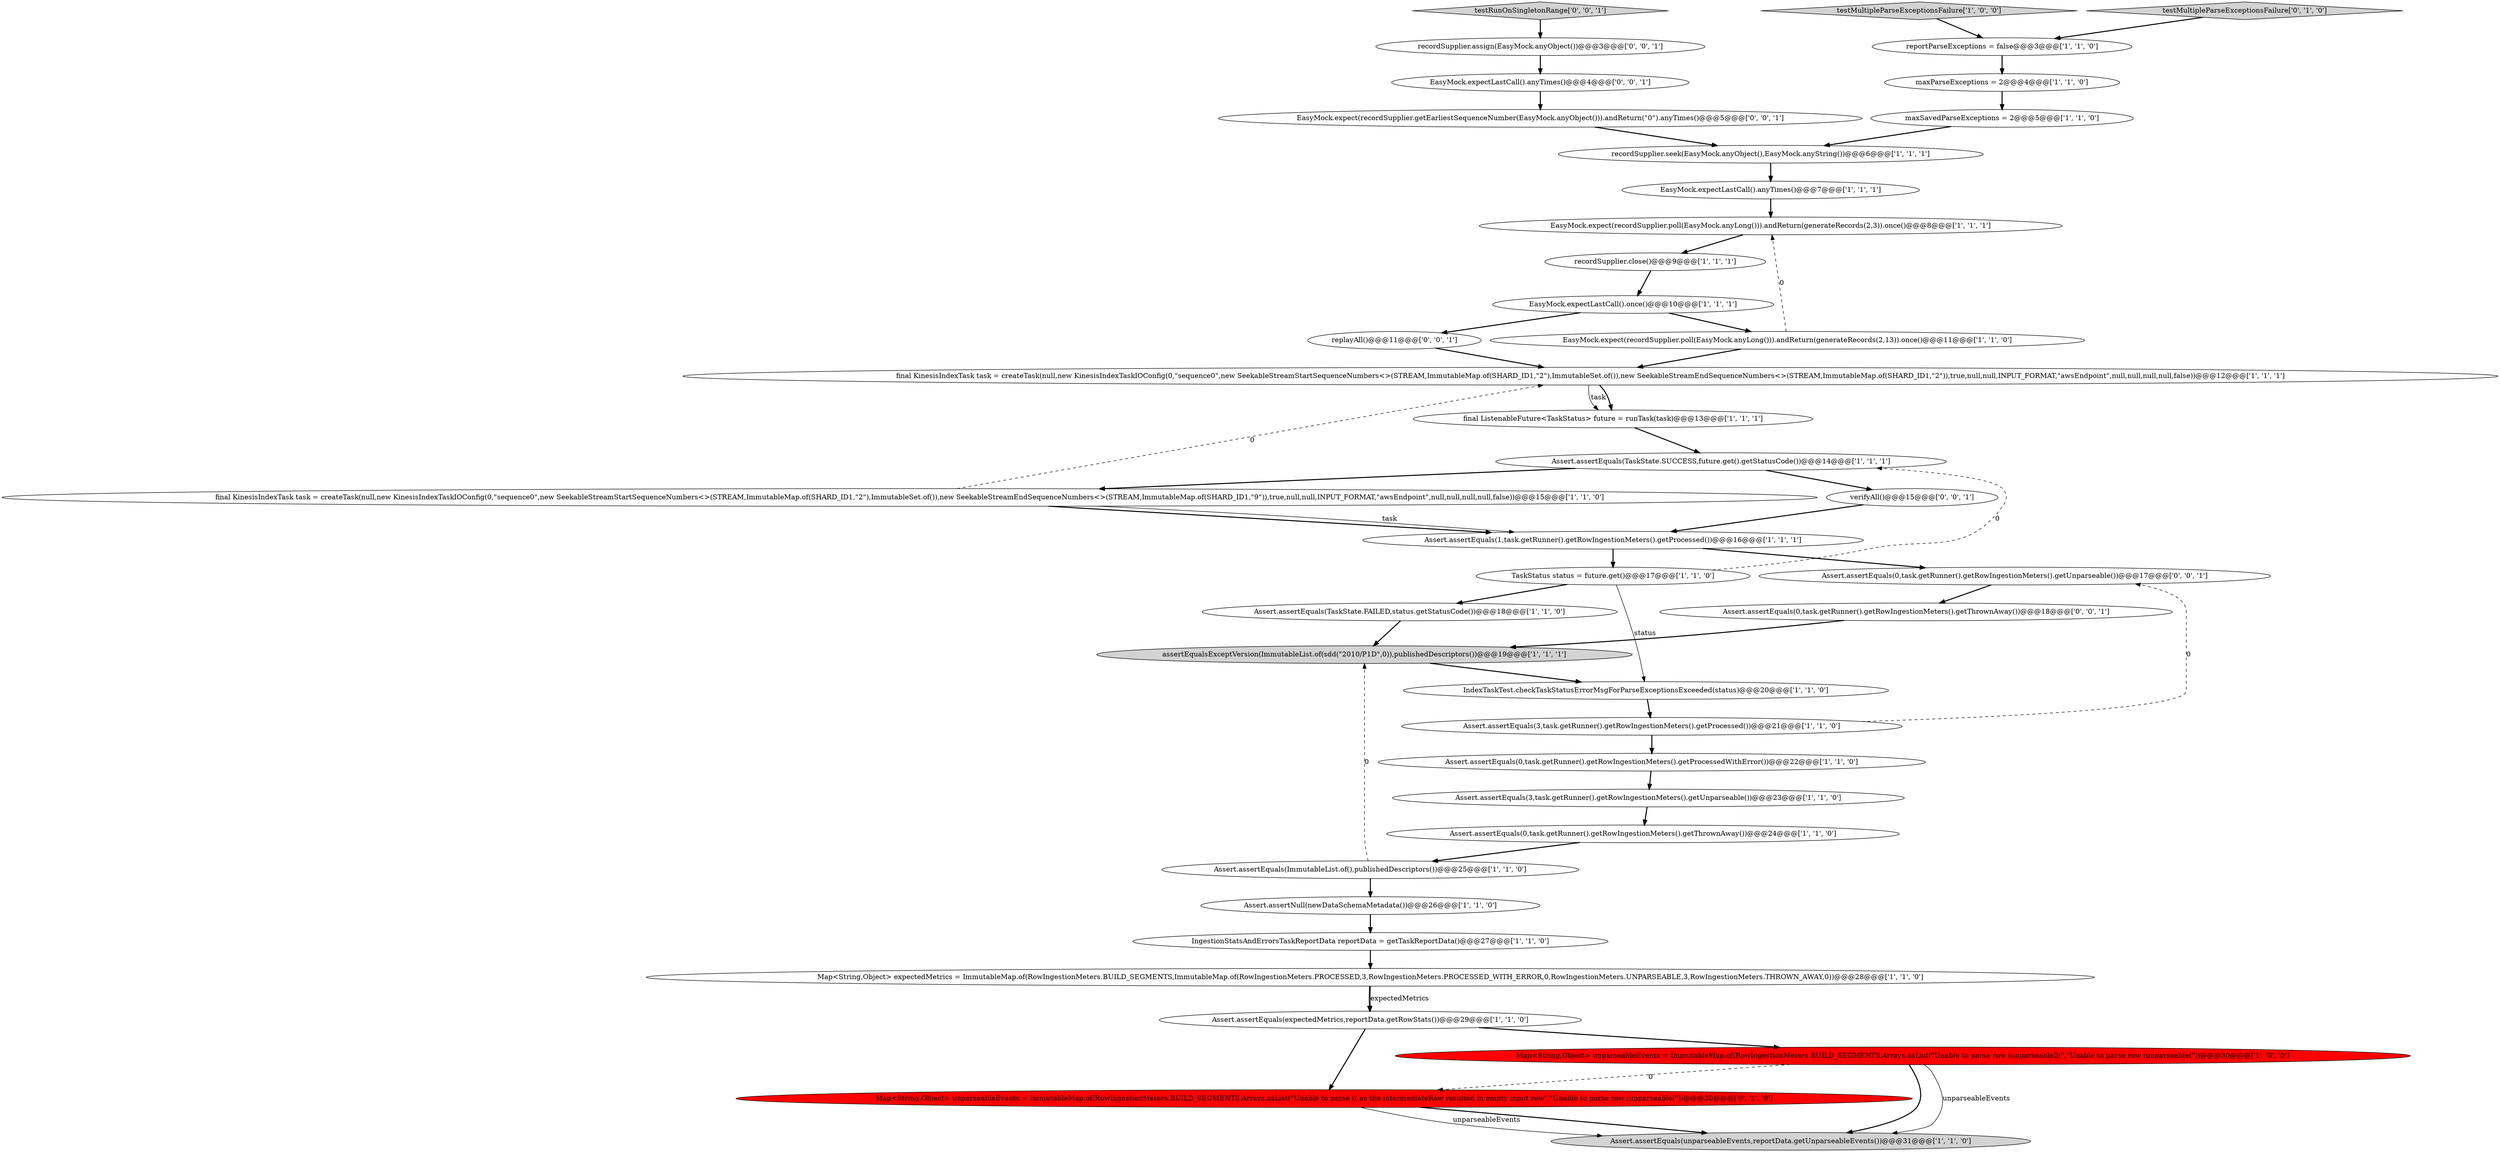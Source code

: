 digraph {
11 [style = filled, label = "testMultipleParseExceptionsFailure['1', '0', '0']", fillcolor = lightgray, shape = diamond image = "AAA0AAABBB1BBB"];
36 [style = filled, label = "Assert.assertEquals(0,task.getRunner().getRowIngestionMeters().getUnparseable())@@@17@@@['0', '0', '1']", fillcolor = white, shape = ellipse image = "AAA0AAABBB3BBB"];
16 [style = filled, label = "Assert.assertEquals(TaskState.SUCCESS,future.get().getStatusCode())@@@14@@@['1', '1', '1']", fillcolor = white, shape = ellipse image = "AAA0AAABBB1BBB"];
23 [style = filled, label = "reportParseExceptions = false@@@3@@@['1', '1', '0']", fillcolor = white, shape = ellipse image = "AAA0AAABBB1BBB"];
35 [style = filled, label = "replayAll()@@@11@@@['0', '0', '1']", fillcolor = white, shape = ellipse image = "AAA0AAABBB3BBB"];
7 [style = filled, label = "Assert.assertEquals(1,task.getRunner().getRowIngestionMeters().getProcessed())@@@16@@@['1', '1', '1']", fillcolor = white, shape = ellipse image = "AAA0AAABBB1BBB"];
12 [style = filled, label = "final KinesisIndexTask task = createTask(null,new KinesisIndexTaskIOConfig(0,\"sequence0\",new SeekableStreamStartSequenceNumbers<>(STREAM,ImmutableMap.of(SHARD_ID1,\"2\"),ImmutableSet.of()),new SeekableStreamEndSequenceNumbers<>(STREAM,ImmutableMap.of(SHARD_ID1,\"9\")),true,null,null,INPUT_FORMAT,\"awsEndpoint\",null,null,null,null,false))@@@15@@@['1', '1', '0']", fillcolor = white, shape = ellipse image = "AAA0AAABBB1BBB"];
39 [style = filled, label = "testRunOnSingletonRange['0', '0', '1']", fillcolor = lightgray, shape = diamond image = "AAA0AAABBB3BBB"];
38 [style = filled, label = "Assert.assertEquals(0,task.getRunner().getRowIngestionMeters().getThrownAway())@@@18@@@['0', '0', '1']", fillcolor = white, shape = ellipse image = "AAA0AAABBB3BBB"];
29 [style = filled, label = "IngestionStatsAndErrorsTaskReportData reportData = getTaskReportData()@@@27@@@['1', '1', '0']", fillcolor = white, shape = ellipse image = "AAA0AAABBB1BBB"];
2 [style = filled, label = "Assert.assertEquals(expectedMetrics,reportData.getRowStats())@@@29@@@['1', '1', '0']", fillcolor = white, shape = ellipse image = "AAA0AAABBB1BBB"];
20 [style = filled, label = "IndexTaskTest.checkTaskStatusErrorMsgForParseExceptionsExceeded(status)@@@20@@@['1', '1', '0']", fillcolor = white, shape = ellipse image = "AAA0AAABBB1BBB"];
9 [style = filled, label = "Assert.assertEquals(3,task.getRunner().getRowIngestionMeters().getUnparseable())@@@23@@@['1', '1', '0']", fillcolor = white, shape = ellipse image = "AAA0AAABBB1BBB"];
25 [style = filled, label = "Assert.assertEquals(0,task.getRunner().getRowIngestionMeters().getProcessedWithError())@@@22@@@['1', '1', '0']", fillcolor = white, shape = ellipse image = "AAA0AAABBB1BBB"];
19 [style = filled, label = "maxParseExceptions = 2@@@4@@@['1', '1', '0']", fillcolor = white, shape = ellipse image = "AAA0AAABBB1BBB"];
33 [style = filled, label = "EasyMock.expect(recordSupplier.getEarliestSequenceNumber(EasyMock.anyObject())).andReturn(\"0\").anyTimes()@@@5@@@['0', '0', '1']", fillcolor = white, shape = ellipse image = "AAA0AAABBB3BBB"];
1 [style = filled, label = "assertEqualsExceptVersion(ImmutableList.of(sdd(\"2010/P1D\",0)),publishedDescriptors())@@@19@@@['1', '1', '1']", fillcolor = lightgray, shape = ellipse image = "AAA0AAABBB1BBB"];
30 [style = filled, label = "Map<String,Object> unparseableEvents = ImmutableMap.of(RowIngestionMeters.BUILD_SEGMENTS,Arrays.asList(\"Unable to parse (( as the intermediateRow resulted in empty input row\",\"Unable to parse row (unparseable(\"))@@@30@@@['0', '1', '0']", fillcolor = red, shape = ellipse image = "AAA1AAABBB2BBB"];
5 [style = filled, label = "Assert.assertNull(newDataSchemaMetadata())@@@26@@@['1', '1', '0']", fillcolor = white, shape = ellipse image = "AAA0AAABBB1BBB"];
4 [style = filled, label = "EasyMock.expect(recordSupplier.poll(EasyMock.anyLong())).andReturn(generateRecords(2,13)).once()@@@11@@@['1', '1', '0']", fillcolor = white, shape = ellipse image = "AAA0AAABBB1BBB"];
31 [style = filled, label = "testMultipleParseExceptionsFailure['0', '1', '0']", fillcolor = lightgray, shape = diamond image = "AAA0AAABBB2BBB"];
26 [style = filled, label = "Assert.assertEquals(unparseableEvents,reportData.getUnparseableEvents())@@@31@@@['1', '1', '0']", fillcolor = lightgray, shape = ellipse image = "AAA0AAABBB1BBB"];
27 [style = filled, label = "recordSupplier.seek(EasyMock.anyObject(),EasyMock.anyString())@@@6@@@['1', '1', '1']", fillcolor = white, shape = ellipse image = "AAA0AAABBB1BBB"];
37 [style = filled, label = "verifyAll()@@@15@@@['0', '0', '1']", fillcolor = white, shape = ellipse image = "AAA0AAABBB3BBB"];
28 [style = filled, label = "final ListenableFuture<TaskStatus> future = runTask(task)@@@13@@@['1', '1', '1']", fillcolor = white, shape = ellipse image = "AAA0AAABBB1BBB"];
17 [style = filled, label = "maxSavedParseExceptions = 2@@@5@@@['1', '1', '0']", fillcolor = white, shape = ellipse image = "AAA0AAABBB1BBB"];
8 [style = filled, label = "EasyMock.expect(recordSupplier.poll(EasyMock.anyLong())).andReturn(generateRecords(2,3)).once()@@@8@@@['1', '1', '1']", fillcolor = white, shape = ellipse image = "AAA0AAABBB1BBB"];
21 [style = filled, label = "Map<String,Object> expectedMetrics = ImmutableMap.of(RowIngestionMeters.BUILD_SEGMENTS,ImmutableMap.of(RowIngestionMeters.PROCESSED,3,RowIngestionMeters.PROCESSED_WITH_ERROR,0,RowIngestionMeters.UNPARSEABLE,3,RowIngestionMeters.THROWN_AWAY,0))@@@28@@@['1', '1', '0']", fillcolor = white, shape = ellipse image = "AAA0AAABBB1BBB"];
32 [style = filled, label = "recordSupplier.assign(EasyMock.anyObject())@@@3@@@['0', '0', '1']", fillcolor = white, shape = ellipse image = "AAA0AAABBB3BBB"];
13 [style = filled, label = "Assert.assertEquals(TaskState.FAILED,status.getStatusCode())@@@18@@@['1', '1', '0']", fillcolor = white, shape = ellipse image = "AAA0AAABBB1BBB"];
34 [style = filled, label = "EasyMock.expectLastCall().anyTimes()@@@4@@@['0', '0', '1']", fillcolor = white, shape = ellipse image = "AAA0AAABBB3BBB"];
10 [style = filled, label = "Assert.assertEquals(0,task.getRunner().getRowIngestionMeters().getThrownAway())@@@24@@@['1', '1', '0']", fillcolor = white, shape = ellipse image = "AAA0AAABBB1BBB"];
3 [style = filled, label = "TaskStatus status = future.get()@@@17@@@['1', '1', '0']", fillcolor = white, shape = ellipse image = "AAA0AAABBB1BBB"];
24 [style = filled, label = "Assert.assertEquals(ImmutableList.of(),publishedDescriptors())@@@25@@@['1', '1', '0']", fillcolor = white, shape = ellipse image = "AAA0AAABBB1BBB"];
22 [style = filled, label = "Assert.assertEquals(3,task.getRunner().getRowIngestionMeters().getProcessed())@@@21@@@['1', '1', '0']", fillcolor = white, shape = ellipse image = "AAA0AAABBB1BBB"];
6 [style = filled, label = "EasyMock.expectLastCall().anyTimes()@@@7@@@['1', '1', '1']", fillcolor = white, shape = ellipse image = "AAA0AAABBB1BBB"];
14 [style = filled, label = "recordSupplier.close()@@@9@@@['1', '1', '1']", fillcolor = white, shape = ellipse image = "AAA0AAABBB1BBB"];
15 [style = filled, label = "final KinesisIndexTask task = createTask(null,new KinesisIndexTaskIOConfig(0,\"sequence0\",new SeekableStreamStartSequenceNumbers<>(STREAM,ImmutableMap.of(SHARD_ID1,\"2\"),ImmutableSet.of()),new SeekableStreamEndSequenceNumbers<>(STREAM,ImmutableMap.of(SHARD_ID1,\"2\")),true,null,null,INPUT_FORMAT,\"awsEndpoint\",null,null,null,null,false))@@@12@@@['1', '1', '1']", fillcolor = white, shape = ellipse image = "AAA0AAABBB1BBB"];
18 [style = filled, label = "Map<String,Object> unparseableEvents = ImmutableMap.of(RowIngestionMeters.BUILD_SEGMENTS,Arrays.asList(\"Unable to parse row (unparseable2(\",\"Unable to parse row (unparseable(\"))@@@30@@@['1', '0', '0']", fillcolor = red, shape = ellipse image = "AAA1AAABBB1BBB"];
0 [style = filled, label = "EasyMock.expectLastCall().once()@@@10@@@['1', '1', '1']", fillcolor = white, shape = ellipse image = "AAA0AAABBB1BBB"];
5->29 [style = bold, label=""];
22->36 [style = dashed, label="0"];
22->25 [style = bold, label=""];
24->1 [style = dashed, label="0"];
16->37 [style = bold, label=""];
31->23 [style = bold, label=""];
35->15 [style = bold, label=""];
18->30 [style = dashed, label="0"];
10->24 [style = bold, label=""];
18->26 [style = solid, label="unparseableEvents"];
25->9 [style = bold, label=""];
4->15 [style = bold, label=""];
18->26 [style = bold, label=""];
30->26 [style = bold, label=""];
34->33 [style = bold, label=""];
3->16 [style = dashed, label="0"];
8->14 [style = bold, label=""];
1->20 [style = bold, label=""];
2->18 [style = bold, label=""];
15->28 [style = solid, label="task"];
19->17 [style = bold, label=""];
32->34 [style = bold, label=""];
9->10 [style = bold, label=""];
28->16 [style = bold, label=""];
33->27 [style = bold, label=""];
27->6 [style = bold, label=""];
12->7 [style = bold, label=""];
13->1 [style = bold, label=""];
7->3 [style = bold, label=""];
24->5 [style = bold, label=""];
29->21 [style = bold, label=""];
20->22 [style = bold, label=""];
21->2 [style = bold, label=""];
37->7 [style = bold, label=""];
38->1 [style = bold, label=""];
12->7 [style = solid, label="task"];
14->0 [style = bold, label=""];
15->28 [style = bold, label=""];
0->4 [style = bold, label=""];
23->19 [style = bold, label=""];
39->32 [style = bold, label=""];
6->8 [style = bold, label=""];
21->2 [style = solid, label="expectedMetrics"];
3->20 [style = solid, label="status"];
4->8 [style = dashed, label="0"];
12->15 [style = dashed, label="0"];
3->13 [style = bold, label=""];
0->35 [style = bold, label=""];
36->38 [style = bold, label=""];
17->27 [style = bold, label=""];
2->30 [style = bold, label=""];
11->23 [style = bold, label=""];
16->12 [style = bold, label=""];
7->36 [style = bold, label=""];
30->26 [style = solid, label="unparseableEvents"];
}
